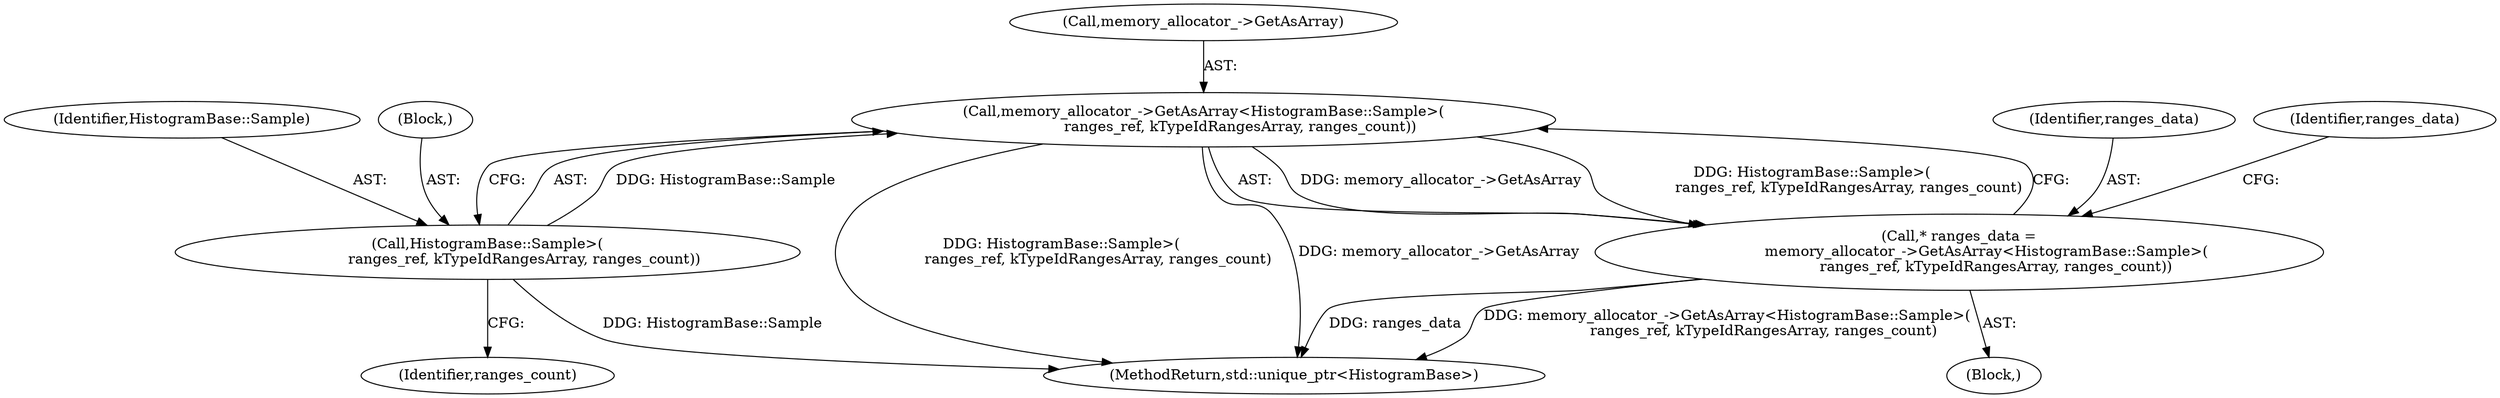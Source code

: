 digraph "0_Chrome_3f38b2253b19f9f9595f79fb92bfb5077e7b1959_0@API" {
"1000213" [label="(Call,memory_allocator_->GetAsArray<HistogramBase::Sample>(\n                ranges_ref, kTypeIdRangesArray, ranges_count))"];
"1000217" [label="(Call,HistogramBase::Sample>(\n                ranges_ref, kTypeIdRangesArray, ranges_count))"];
"1000211" [label="(Call,* ranges_data =\n            memory_allocator_->GetAsArray<HistogramBase::Sample>(\n                ranges_ref, kTypeIdRangesArray, ranges_count))"];
"1000209" [label="(Block,)"];
"1000223" [label="(Identifier,ranges_count)"];
"1000213" [label="(Call,memory_allocator_->GetAsArray<HistogramBase::Sample>(\n                ranges_ref, kTypeIdRangesArray, ranges_count))"];
"1000212" [label="(Identifier,ranges_data)"];
"1000225" [label="(Identifier,ranges_data)"];
"1000218" [label="(Identifier,HistogramBase::Sample)"];
"1000219" [label="(Block,)"];
"1000373" [label="(MethodReturn,std::unique_ptr<HistogramBase>)"];
"1000211" [label="(Call,* ranges_data =\n            memory_allocator_->GetAsArray<HistogramBase::Sample>(\n                ranges_ref, kTypeIdRangesArray, ranges_count))"];
"1000217" [label="(Call,HistogramBase::Sample>(\n                ranges_ref, kTypeIdRangesArray, ranges_count))"];
"1000214" [label="(Call,memory_allocator_->GetAsArray)"];
"1000213" -> "1000211"  [label="AST: "];
"1000213" -> "1000217"  [label="CFG: "];
"1000214" -> "1000213"  [label="AST: "];
"1000217" -> "1000213"  [label="AST: "];
"1000211" -> "1000213"  [label="CFG: "];
"1000213" -> "1000373"  [label="DDG: HistogramBase::Sample>(\n                ranges_ref, kTypeIdRangesArray, ranges_count)"];
"1000213" -> "1000373"  [label="DDG: memory_allocator_->GetAsArray"];
"1000213" -> "1000211"  [label="DDG: memory_allocator_->GetAsArray"];
"1000213" -> "1000211"  [label="DDG: HistogramBase::Sample>(\n                ranges_ref, kTypeIdRangesArray, ranges_count)"];
"1000217" -> "1000213"  [label="DDG: HistogramBase::Sample"];
"1000217" -> "1000223"  [label="CFG: "];
"1000218" -> "1000217"  [label="AST: "];
"1000219" -> "1000217"  [label="AST: "];
"1000217" -> "1000373"  [label="DDG: HistogramBase::Sample"];
"1000211" -> "1000209"  [label="AST: "];
"1000212" -> "1000211"  [label="AST: "];
"1000225" -> "1000211"  [label="CFG: "];
"1000211" -> "1000373"  [label="DDG: ranges_data"];
"1000211" -> "1000373"  [label="DDG: memory_allocator_->GetAsArray<HistogramBase::Sample>(\n                ranges_ref, kTypeIdRangesArray, ranges_count)"];
}
